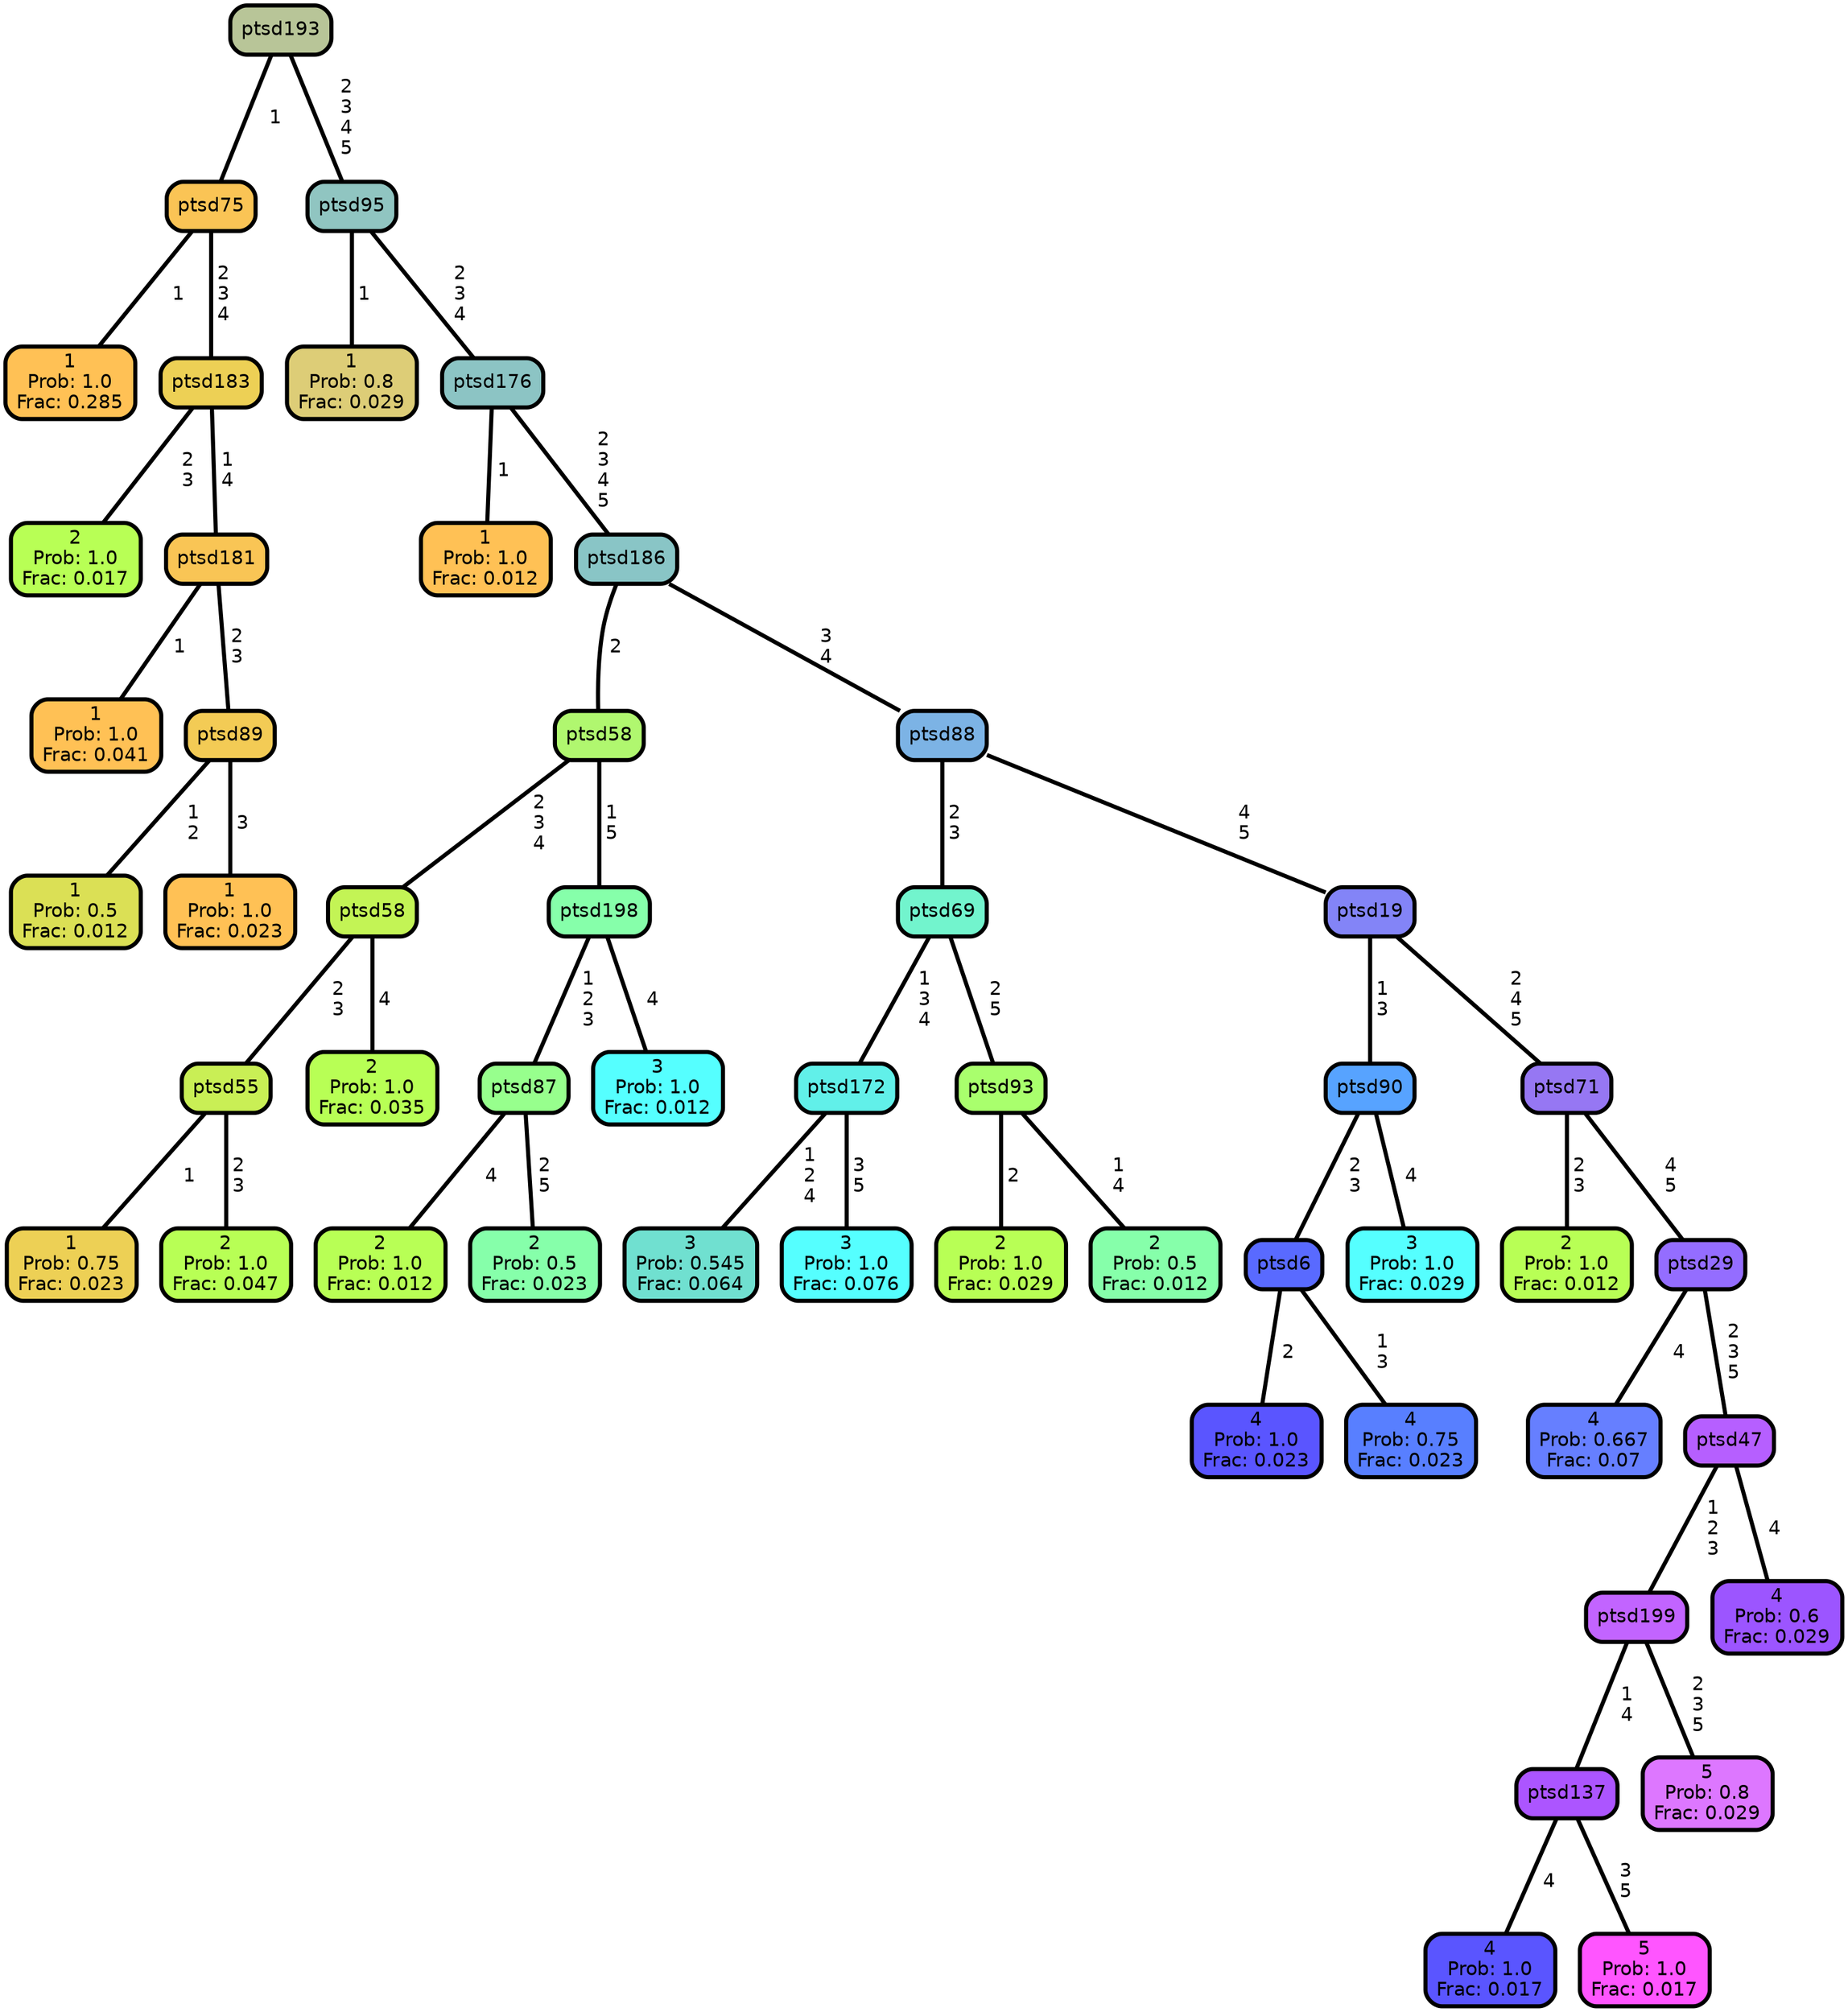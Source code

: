 graph Tree {
node [shape=box, style="filled, rounded",color="black",penwidth="3",fontcolor="black",                 fontname=helvetica] ;
graph [ranksep="0 equally", splines=straight,                 bgcolor=transparent, dpi=200] ;
edge [fontname=helvetica, color=black] ;
0 [label="1
Prob: 1.0
Frac: 0.285", fillcolor="#ffc155"] ;
1 [label="ptsd75", fillcolor="#fac455"] ;
2 [label="2
Prob: 1.0
Frac: 0.017", fillcolor="#b8ff55"] ;
3 [label="ptsd183", fillcolor="#edd055"] ;
4 [label="1
Prob: 1.0
Frac: 0.041", fillcolor="#ffc155"] ;
5 [label="ptsd181", fillcolor="#f9c555"] ;
6 [label="1
Prob: 0.5
Frac: 0.012", fillcolor="#dbe055"] ;
7 [label="ptsd89", fillcolor="#f3cb55"] ;
8 [label="1
Prob: 1.0
Frac: 0.023", fillcolor="#ffc155"] ;
9 [label="ptsd193", fillcolor="#b8c598"] ;
10 [label="1
Prob: 0.8
Frac: 0.029", fillcolor="#ddcd77"] ;
11 [label="ptsd95", fillcolor="#90c5c1"] ;
12 [label="1
Prob: 1.0
Frac: 0.012", fillcolor="#ffc155"] ;
13 [label="ptsd176", fillcolor="#8cc4c4"] ;
14 [label="1
Prob: 0.75
Frac: 0.023", fillcolor="#edd055"] ;
15 [label="ptsd55", fillcolor="#c9ef55"] ;
16 [label="2
Prob: 1.0
Frac: 0.047", fillcolor="#b8ff55"] ;
17 [label="ptsd58", fillcolor="#c3f455"] ;
18 [label="2
Prob: 1.0
Frac: 0.035", fillcolor="#b8ff55"] ;
19 [label="ptsd58", fillcolor="#b0f76f"] ;
20 [label="2
Prob: 1.0
Frac: 0.012", fillcolor="#b8ff55"] ;
21 [label="ptsd87", fillcolor="#97ff8d"] ;
22 [label="2
Prob: 0.5
Frac: 0.023", fillcolor="#86ffaa"] ;
23 [label="ptsd198", fillcolor="#86ffaa"] ;
24 [label="3
Prob: 1.0
Frac: 0.012", fillcolor="#55ffff"] ;
25 [label="ptsd186", fillcolor="#89c5c6"] ;
26 [label="3
Prob: 0.545
Frac: 0.064", fillcolor="#70e0d0"] ;
27 [label="ptsd172", fillcolor="#61f0e9"] ;
28 [label="3
Prob: 1.0
Frac: 0.076", fillcolor="#55ffff"] ;
29 [label="ptsd69", fillcolor="#72f4cd"] ;
30 [label="2
Prob: 1.0
Frac: 0.029", fillcolor="#b8ff55"] ;
31 [label="ptsd93", fillcolor="#a9ff6d"] ;
32 [label="2
Prob: 0.5
Frac: 0.012", fillcolor="#86ffaa"] ;
33 [label="ptsd88", fillcolor="#7cb3e5"] ;
34 [label="4
Prob: 1.0
Frac: 0.023", fillcolor="#5a55ff"] ;
35 [label="ptsd6", fillcolor="#596aff"] ;
36 [label="4
Prob: 0.75
Frac: 0.023", fillcolor="#587fff"] ;
37 [label="ptsd90", fillcolor="#57a3ff"] ;
38 [label="3
Prob: 1.0
Frac: 0.029", fillcolor="#55ffff"] ;
39 [label="ptsd19", fillcolor="#8384f7"] ;
40 [label="2
Prob: 1.0
Frac: 0.012", fillcolor="#b8ff55"] ;
41 [label="ptsd71", fillcolor="#9677f3"] ;
42 [label="4
Prob: 0.667
Frac: 0.07", fillcolor="#667fff"] ;
43 [label="ptsd29", fillcolor="#946dff"] ;
44 [label="4
Prob: 1.0
Frac: 0.017", fillcolor="#5a55ff"] ;
45 [label="ptsd137", fillcolor="#ac55ff"] ;
46 [label="5
Prob: 1.0
Frac: 0.017", fillcolor="#ff55ff"] ;
47 [label="ptsd199", fillcolor="#c264ff"] ;
48 [label="5
Prob: 0.8
Frac: 0.029", fillcolor="#dd77ff"] ;
49 [label="ptsd47", fillcolor="#b65fff"] ;
50 [label="4
Prob: 0.6
Frac: 0.029", fillcolor="#9c55ff"] ;
1 -- 0 [label=" 1",penwidth=3] ;
1 -- 3 [label=" 2\n 3\n 4",penwidth=3] ;
3 -- 2 [label=" 2\n 3",penwidth=3] ;
3 -- 5 [label=" 1\n 4",penwidth=3] ;
5 -- 4 [label=" 1",penwidth=3] ;
5 -- 7 [label=" 2\n 3",penwidth=3] ;
7 -- 6 [label=" 1\n 2",penwidth=3] ;
7 -- 8 [label=" 3",penwidth=3] ;
9 -- 1 [label=" 1",penwidth=3] ;
9 -- 11 [label=" 2\n 3\n 4\n 5",penwidth=3] ;
11 -- 10 [label=" 1",penwidth=3] ;
11 -- 13 [label=" 2\n 3\n 4",penwidth=3] ;
13 -- 12 [label=" 1",penwidth=3] ;
13 -- 25 [label=" 2\n 3\n 4\n 5",penwidth=3] ;
15 -- 14 [label=" 1",penwidth=3] ;
15 -- 16 [label=" 2\n 3",penwidth=3] ;
17 -- 15 [label=" 2\n 3",penwidth=3] ;
17 -- 18 [label=" 4",penwidth=3] ;
19 -- 17 [label=" 2\n 3\n 4",penwidth=3] ;
19 -- 23 [label=" 1\n 5",penwidth=3] ;
21 -- 20 [label=" 4",penwidth=3] ;
21 -- 22 [label=" 2\n 5",penwidth=3] ;
23 -- 21 [label=" 1\n 2\n 3",penwidth=3] ;
23 -- 24 [label=" 4",penwidth=3] ;
25 -- 19 [label=" 2",penwidth=3] ;
25 -- 33 [label=" 3\n 4",penwidth=3] ;
27 -- 26 [label=" 1\n 2\n 4",penwidth=3] ;
27 -- 28 [label=" 3\n 5",penwidth=3] ;
29 -- 27 [label=" 1\n 3\n 4",penwidth=3] ;
29 -- 31 [label=" 2\n 5",penwidth=3] ;
31 -- 30 [label=" 2",penwidth=3] ;
31 -- 32 [label=" 1\n 4",penwidth=3] ;
33 -- 29 [label=" 2\n 3",penwidth=3] ;
33 -- 39 [label=" 4\n 5",penwidth=3] ;
35 -- 34 [label=" 2",penwidth=3] ;
35 -- 36 [label=" 1\n 3",penwidth=3] ;
37 -- 35 [label=" 2\n 3",penwidth=3] ;
37 -- 38 [label=" 4",penwidth=3] ;
39 -- 37 [label=" 1\n 3",penwidth=3] ;
39 -- 41 [label=" 2\n 4\n 5",penwidth=3] ;
41 -- 40 [label=" 2\n 3",penwidth=3] ;
41 -- 43 [label=" 4\n 5",penwidth=3] ;
43 -- 42 [label=" 4",penwidth=3] ;
43 -- 49 [label=" 2\n 3\n 5",penwidth=3] ;
45 -- 44 [label=" 4",penwidth=3] ;
45 -- 46 [label=" 3\n 5",penwidth=3] ;
47 -- 45 [label=" 1\n 4",penwidth=3] ;
47 -- 48 [label=" 2\n 3\n 5",penwidth=3] ;
49 -- 47 [label=" 1\n 2\n 3",penwidth=3] ;
49 -- 50 [label=" 4",penwidth=3] ;
{rank = same;}}